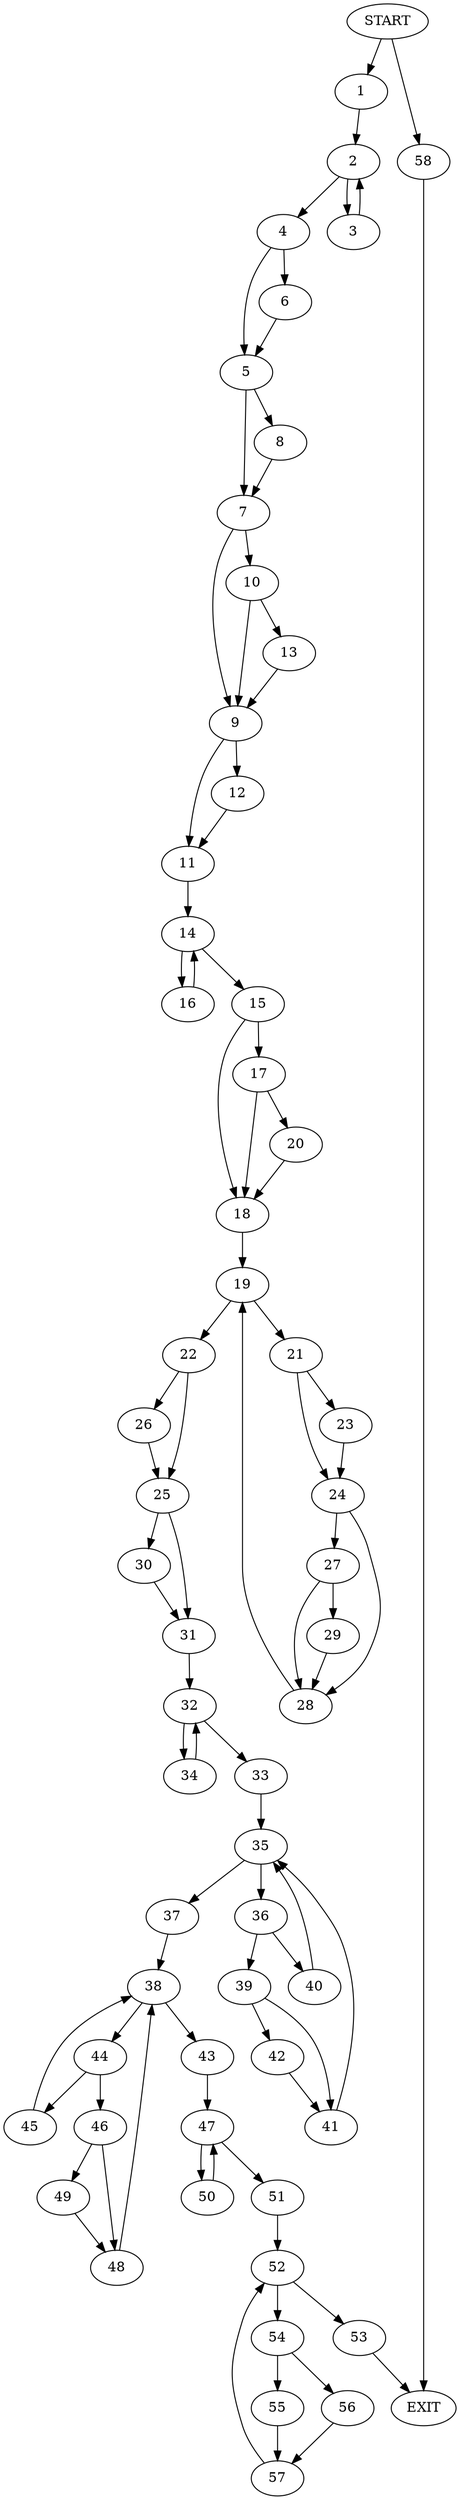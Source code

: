 digraph {
0 [label="START"]
59 [label="EXIT"]
0 -> 1
1 -> 2
2 -> 3
2 -> 4
3 -> 2
4 -> 5
4 -> 6
5 -> 7
5 -> 8
6 -> 5
7 -> 9
7 -> 10
8 -> 7
9 -> 11
9 -> 12
10 -> 13
10 -> 9
13 -> 9
11 -> 14
12 -> 11
14 -> 15
14 -> 16
15 -> 17
15 -> 18
16 -> 14
18 -> 19
17 -> 18
17 -> 20
20 -> 18
19 -> 21
19 -> 22
21 -> 23
21 -> 24
22 -> 25
22 -> 26
24 -> 27
24 -> 28
23 -> 24
28 -> 19
27 -> 28
27 -> 29
29 -> 28
26 -> 25
25 -> 30
25 -> 31
30 -> 31
31 -> 32
32 -> 33
32 -> 34
34 -> 32
33 -> 35
35 -> 36
35 -> 37
37 -> 38
36 -> 39
36 -> 40
40 -> 35
39 -> 41
39 -> 42
42 -> 41
41 -> 35
38 -> 43
38 -> 44
44 -> 45
44 -> 46
43 -> 47
45 -> 38
46 -> 48
46 -> 49
49 -> 48
48 -> 38
47 -> 50
47 -> 51
50 -> 47
51 -> 52
52 -> 53
52 -> 54
54 -> 55
54 -> 56
53 -> 59
56 -> 57
55 -> 57
57 -> 52
0 -> 58
58 -> 59
}
